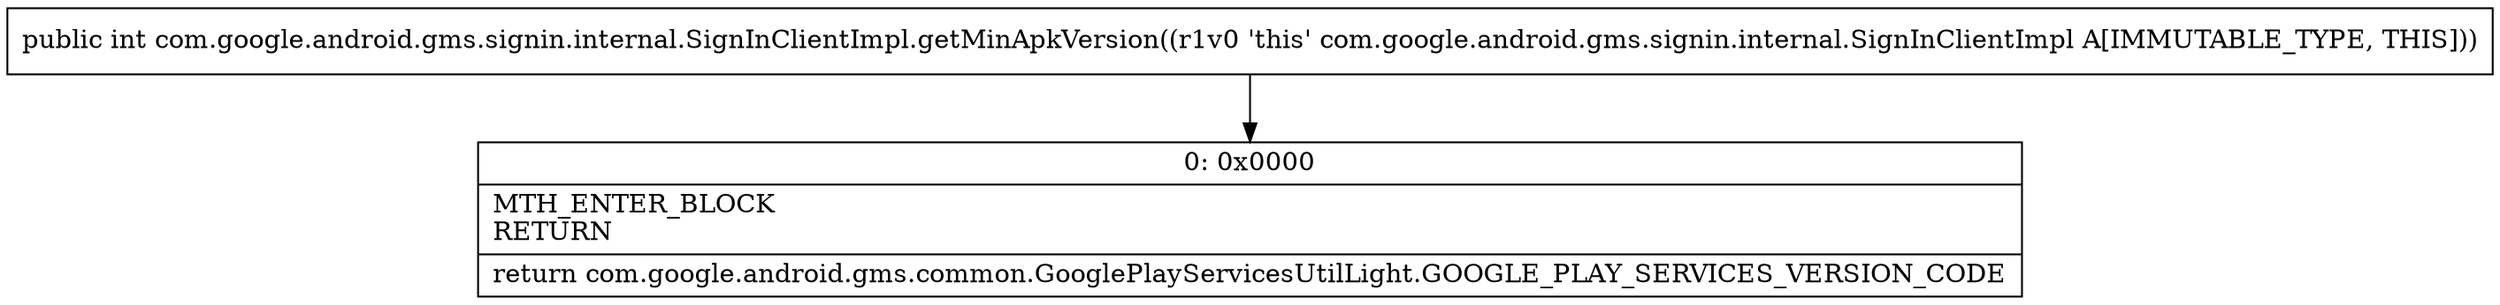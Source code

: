 digraph "CFG forcom.google.android.gms.signin.internal.SignInClientImpl.getMinApkVersion()I" {
Node_0 [shape=record,label="{0\:\ 0x0000|MTH_ENTER_BLOCK\lRETURN\l|return com.google.android.gms.common.GooglePlayServicesUtilLight.GOOGLE_PLAY_SERVICES_VERSION_CODE\l}"];
MethodNode[shape=record,label="{public int com.google.android.gms.signin.internal.SignInClientImpl.getMinApkVersion((r1v0 'this' com.google.android.gms.signin.internal.SignInClientImpl A[IMMUTABLE_TYPE, THIS])) }"];
MethodNode -> Node_0;
}

